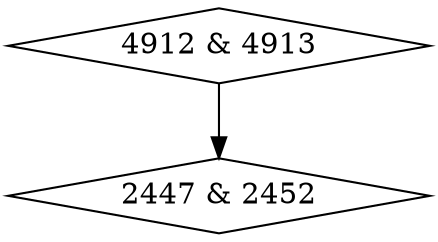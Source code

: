 digraph {
0 [label = "2447 & 2452", shape = diamond];
1 [label = "4912 & 4913", shape = diamond];
1->0;
}
